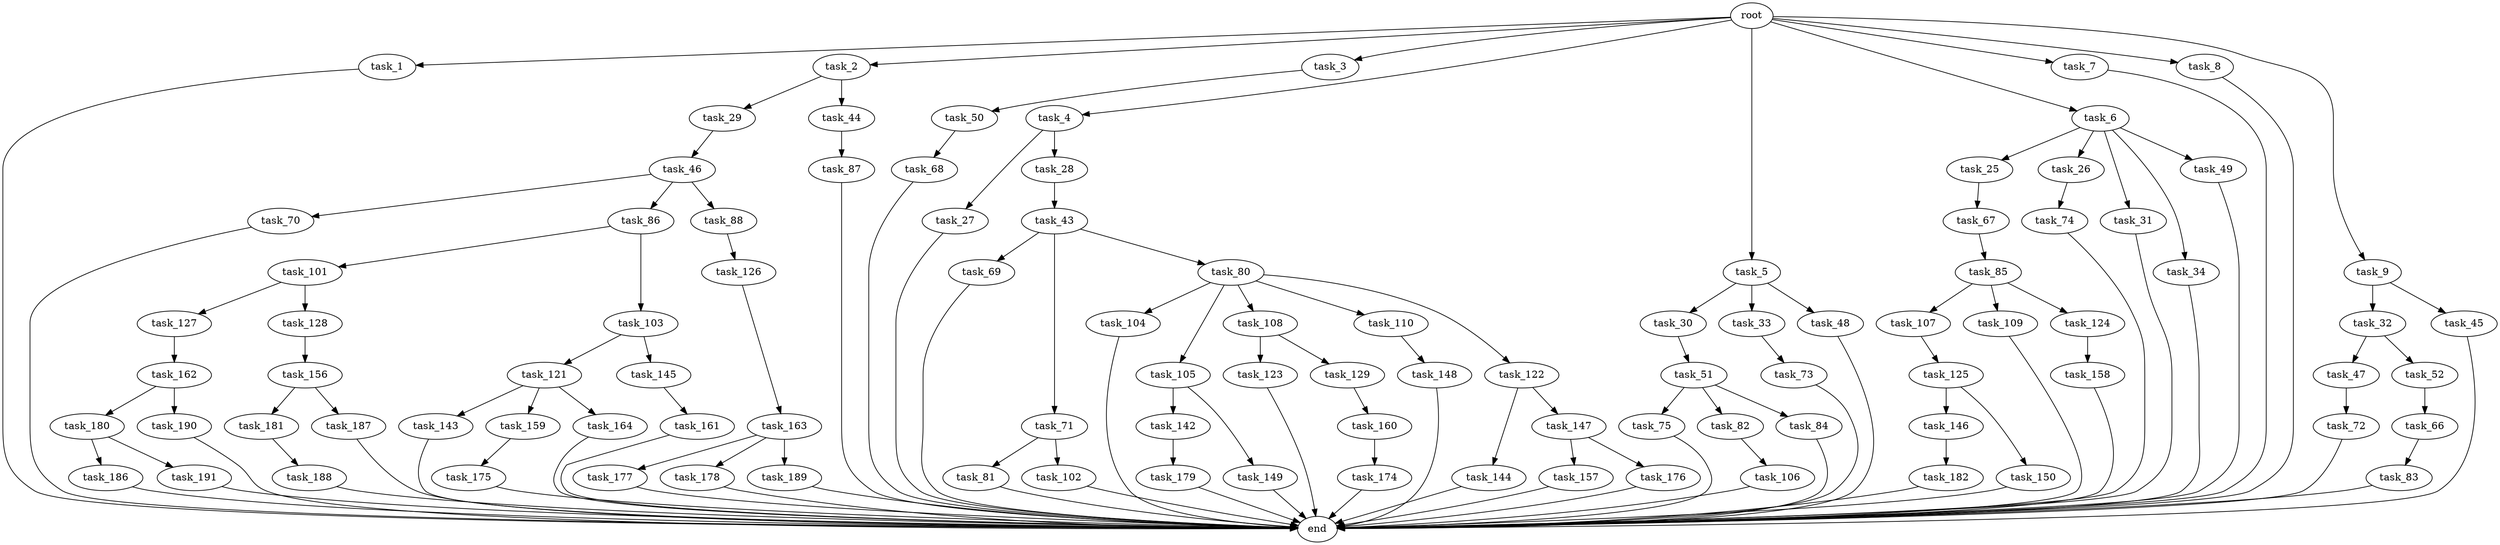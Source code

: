 digraph G {
  root [size="0.000000"];
  task_1 [size="2.048000"];
  task_2 [size="2.048000"];
  task_3 [size="2.048000"];
  task_4 [size="2.048000"];
  task_5 [size="2.048000"];
  task_6 [size="2.048000"];
  task_7 [size="2.048000"];
  task_8 [size="2.048000"];
  task_9 [size="2.048000"];
  task_25 [size="68719476.736000"];
  task_26 [size="68719476.736000"];
  task_27 [size="1391569403.904000"];
  task_28 [size="1391569403.904000"];
  task_29 [size="618475290.624000"];
  task_30 [size="154618822.656000"];
  task_31 [size="68719476.736000"];
  task_32 [size="1099511627.776000"];
  task_33 [size="154618822.656000"];
  task_34 [size="68719476.736000"];
  task_43 [size="841813590.016000"];
  task_44 [size="618475290.624000"];
  task_45 [size="1099511627.776000"];
  task_46 [size="154618822.656000"];
  task_47 [size="1717986918.400000"];
  task_48 [size="154618822.656000"];
  task_49 [size="68719476.736000"];
  task_50 [size="1391569403.904000"];
  task_51 [size="1099511627.776000"];
  task_52 [size="1717986918.400000"];
  task_66 [size="841813590.016000"];
  task_67 [size="274877906.944000"];
  task_68 [size="274877906.944000"];
  task_69 [size="1391569403.904000"];
  task_70 [size="1717986918.400000"];
  task_71 [size="1391569403.904000"];
  task_72 [size="841813590.016000"];
  task_73 [size="1391569403.904000"];
  task_74 [size="618475290.624000"];
  task_75 [size="274877906.944000"];
  task_80 [size="1391569403.904000"];
  task_81 [size="841813590.016000"];
  task_82 [size="274877906.944000"];
  task_83 [size="154618822.656000"];
  task_84 [size="274877906.944000"];
  task_85 [size="68719476.736000"];
  task_86 [size="1717986918.400000"];
  task_87 [size="274877906.944000"];
  task_88 [size="1717986918.400000"];
  task_101 [size="841813590.016000"];
  task_102 [size="841813590.016000"];
  task_103 [size="841813590.016000"];
  task_104 [size="68719476.736000"];
  task_105 [size="68719476.736000"];
  task_106 [size="1391569403.904000"];
  task_107 [size="1099511627.776000"];
  task_108 [size="68719476.736000"];
  task_109 [size="1099511627.776000"];
  task_110 [size="68719476.736000"];
  task_121 [size="154618822.656000"];
  task_122 [size="68719476.736000"];
  task_123 [size="68719476.736000"];
  task_124 [size="1099511627.776000"];
  task_125 [size="429496729.600000"];
  task_126 [size="274877906.944000"];
  task_127 [size="154618822.656000"];
  task_128 [size="154618822.656000"];
  task_129 [size="68719476.736000"];
  task_142 [size="154618822.656000"];
  task_143 [size="154618822.656000"];
  task_144 [size="68719476.736000"];
  task_145 [size="154618822.656000"];
  task_146 [size="274877906.944000"];
  task_147 [size="68719476.736000"];
  task_148 [size="618475290.624000"];
  task_149 [size="154618822.656000"];
  task_150 [size="274877906.944000"];
  task_156 [size="154618822.656000"];
  task_157 [size="154618822.656000"];
  task_158 [size="429496729.600000"];
  task_159 [size="154618822.656000"];
  task_160 [size="68719476.736000"];
  task_161 [size="1717986918.400000"];
  task_162 [size="1717986918.400000"];
  task_163 [size="274877906.944000"];
  task_164 [size="154618822.656000"];
  task_174 [size="1099511627.776000"];
  task_175 [size="154618822.656000"];
  task_176 [size="154618822.656000"];
  task_177 [size="1099511627.776000"];
  task_178 [size="1099511627.776000"];
  task_179 [size="68719476.736000"];
  task_180 [size="1717986918.400000"];
  task_181 [size="1099511627.776000"];
  task_182 [size="618475290.624000"];
  task_186 [size="1099511627.776000"];
  task_187 [size="1099511627.776000"];
  task_188 [size="68719476.736000"];
  task_189 [size="1099511627.776000"];
  task_190 [size="1717986918.400000"];
  task_191 [size="1099511627.776000"];
  end [size="0.000000"];

  root -> task_1 [size="1.000000"];
  root -> task_2 [size="1.000000"];
  root -> task_3 [size="1.000000"];
  root -> task_4 [size="1.000000"];
  root -> task_5 [size="1.000000"];
  root -> task_6 [size="1.000000"];
  root -> task_7 [size="1.000000"];
  root -> task_8 [size="1.000000"];
  root -> task_9 [size="1.000000"];
  task_1 -> end [size="1.000000"];
  task_2 -> task_29 [size="301989888.000000"];
  task_2 -> task_44 [size="301989888.000000"];
  task_3 -> task_50 [size="679477248.000000"];
  task_4 -> task_27 [size="679477248.000000"];
  task_4 -> task_28 [size="679477248.000000"];
  task_5 -> task_30 [size="75497472.000000"];
  task_5 -> task_33 [size="75497472.000000"];
  task_5 -> task_48 [size="75497472.000000"];
  task_6 -> task_25 [size="33554432.000000"];
  task_6 -> task_26 [size="33554432.000000"];
  task_6 -> task_31 [size="33554432.000000"];
  task_6 -> task_34 [size="33554432.000000"];
  task_6 -> task_49 [size="33554432.000000"];
  task_7 -> end [size="1.000000"];
  task_8 -> end [size="1.000000"];
  task_9 -> task_32 [size="536870912.000000"];
  task_9 -> task_45 [size="536870912.000000"];
  task_25 -> task_67 [size="134217728.000000"];
  task_26 -> task_74 [size="301989888.000000"];
  task_27 -> end [size="1.000000"];
  task_28 -> task_43 [size="411041792.000000"];
  task_29 -> task_46 [size="75497472.000000"];
  task_30 -> task_51 [size="536870912.000000"];
  task_31 -> end [size="1.000000"];
  task_32 -> task_47 [size="838860800.000000"];
  task_32 -> task_52 [size="838860800.000000"];
  task_33 -> task_73 [size="679477248.000000"];
  task_34 -> end [size="1.000000"];
  task_43 -> task_69 [size="679477248.000000"];
  task_43 -> task_71 [size="679477248.000000"];
  task_43 -> task_80 [size="679477248.000000"];
  task_44 -> task_87 [size="134217728.000000"];
  task_45 -> end [size="1.000000"];
  task_46 -> task_70 [size="838860800.000000"];
  task_46 -> task_86 [size="838860800.000000"];
  task_46 -> task_88 [size="838860800.000000"];
  task_47 -> task_72 [size="411041792.000000"];
  task_48 -> end [size="1.000000"];
  task_49 -> end [size="1.000000"];
  task_50 -> task_68 [size="134217728.000000"];
  task_51 -> task_75 [size="134217728.000000"];
  task_51 -> task_82 [size="134217728.000000"];
  task_51 -> task_84 [size="134217728.000000"];
  task_52 -> task_66 [size="411041792.000000"];
  task_66 -> task_83 [size="75497472.000000"];
  task_67 -> task_85 [size="33554432.000000"];
  task_68 -> end [size="1.000000"];
  task_69 -> end [size="1.000000"];
  task_70 -> end [size="1.000000"];
  task_71 -> task_81 [size="411041792.000000"];
  task_71 -> task_102 [size="411041792.000000"];
  task_72 -> end [size="1.000000"];
  task_73 -> end [size="1.000000"];
  task_74 -> end [size="1.000000"];
  task_75 -> end [size="1.000000"];
  task_80 -> task_104 [size="33554432.000000"];
  task_80 -> task_105 [size="33554432.000000"];
  task_80 -> task_108 [size="33554432.000000"];
  task_80 -> task_110 [size="33554432.000000"];
  task_80 -> task_122 [size="33554432.000000"];
  task_81 -> end [size="1.000000"];
  task_82 -> task_106 [size="679477248.000000"];
  task_83 -> end [size="1.000000"];
  task_84 -> end [size="1.000000"];
  task_85 -> task_107 [size="536870912.000000"];
  task_85 -> task_109 [size="536870912.000000"];
  task_85 -> task_124 [size="536870912.000000"];
  task_86 -> task_101 [size="411041792.000000"];
  task_86 -> task_103 [size="411041792.000000"];
  task_87 -> end [size="1.000000"];
  task_88 -> task_126 [size="134217728.000000"];
  task_101 -> task_127 [size="75497472.000000"];
  task_101 -> task_128 [size="75497472.000000"];
  task_102 -> end [size="1.000000"];
  task_103 -> task_121 [size="75497472.000000"];
  task_103 -> task_145 [size="75497472.000000"];
  task_104 -> end [size="1.000000"];
  task_105 -> task_142 [size="75497472.000000"];
  task_105 -> task_149 [size="75497472.000000"];
  task_106 -> end [size="1.000000"];
  task_107 -> task_125 [size="209715200.000000"];
  task_108 -> task_123 [size="33554432.000000"];
  task_108 -> task_129 [size="33554432.000000"];
  task_109 -> end [size="1.000000"];
  task_110 -> task_148 [size="301989888.000000"];
  task_121 -> task_143 [size="75497472.000000"];
  task_121 -> task_159 [size="75497472.000000"];
  task_121 -> task_164 [size="75497472.000000"];
  task_122 -> task_144 [size="33554432.000000"];
  task_122 -> task_147 [size="33554432.000000"];
  task_123 -> end [size="1.000000"];
  task_124 -> task_158 [size="209715200.000000"];
  task_125 -> task_146 [size="134217728.000000"];
  task_125 -> task_150 [size="134217728.000000"];
  task_126 -> task_163 [size="134217728.000000"];
  task_127 -> task_162 [size="838860800.000000"];
  task_128 -> task_156 [size="75497472.000000"];
  task_129 -> task_160 [size="33554432.000000"];
  task_142 -> task_179 [size="33554432.000000"];
  task_143 -> end [size="1.000000"];
  task_144 -> end [size="1.000000"];
  task_145 -> task_161 [size="838860800.000000"];
  task_146 -> task_182 [size="301989888.000000"];
  task_147 -> task_157 [size="75497472.000000"];
  task_147 -> task_176 [size="75497472.000000"];
  task_148 -> end [size="1.000000"];
  task_149 -> end [size="1.000000"];
  task_150 -> end [size="1.000000"];
  task_156 -> task_181 [size="536870912.000000"];
  task_156 -> task_187 [size="536870912.000000"];
  task_157 -> end [size="1.000000"];
  task_158 -> end [size="1.000000"];
  task_159 -> task_175 [size="75497472.000000"];
  task_160 -> task_174 [size="536870912.000000"];
  task_161 -> end [size="1.000000"];
  task_162 -> task_180 [size="838860800.000000"];
  task_162 -> task_190 [size="838860800.000000"];
  task_163 -> task_177 [size="536870912.000000"];
  task_163 -> task_178 [size="536870912.000000"];
  task_163 -> task_189 [size="536870912.000000"];
  task_164 -> end [size="1.000000"];
  task_174 -> end [size="1.000000"];
  task_175 -> end [size="1.000000"];
  task_176 -> end [size="1.000000"];
  task_177 -> end [size="1.000000"];
  task_178 -> end [size="1.000000"];
  task_179 -> end [size="1.000000"];
  task_180 -> task_186 [size="536870912.000000"];
  task_180 -> task_191 [size="536870912.000000"];
  task_181 -> task_188 [size="33554432.000000"];
  task_182 -> end [size="1.000000"];
  task_186 -> end [size="1.000000"];
  task_187 -> end [size="1.000000"];
  task_188 -> end [size="1.000000"];
  task_189 -> end [size="1.000000"];
  task_190 -> end [size="1.000000"];
  task_191 -> end [size="1.000000"];
}
